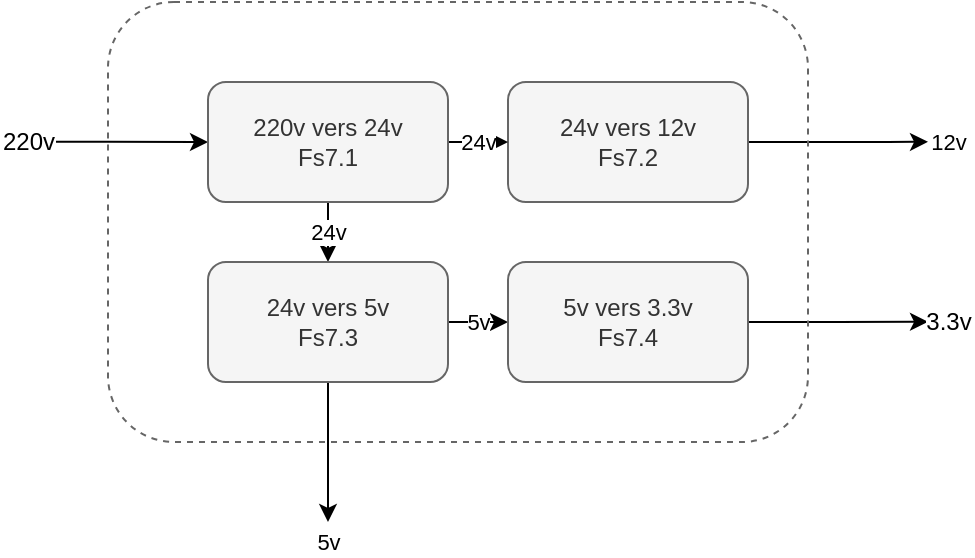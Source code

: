 <mxfile version="11.2.8" type="device" pages="1"><diagram id="i9cRlJANnoywv8lglU5n" name="Page-1"><mxGraphModel dx="768" dy="430" grid="1" gridSize="10" guides="1" tooltips="1" connect="1" arrows="1" fold="1" page="1" pageScale="1" pageWidth="827" pageHeight="1169" math="0" shadow="0"><root><mxCell id="0"/><mxCell id="1" parent="0"/><mxCell id="etxHTlcXfWxC-L_6-cDx-12" value="12v" style="edgeStyle=orthogonalEdgeStyle;rounded=0;orthogonalLoop=1;jettySize=auto;html=1;exitX=1;exitY=0.5;exitDx=0;exitDy=0;" edge="1" parent="1" source="etxHTlcXfWxC-L_6-cDx-1"><mxGeometry x="1" y="10" relative="1" as="geometry"><mxPoint x="540" y="339.905" as="targetPoint"/><Array as="points"><mxPoint x="520" y="340"/><mxPoint x="520" y="340"/></Array><mxPoint x="10" y="10" as="offset"/></mxGeometry></mxCell><mxCell id="etxHTlcXfWxC-L_6-cDx-1" value="24v vers 12v&lt;br&gt;Fs7.2" style="rounded=1;whiteSpace=wrap;html=1;fillColor=#f5f5f5;strokeColor=#666666;fontColor=#333333;" vertex="1" parent="1"><mxGeometry x="330" y="310" width="120" height="60" as="geometry"/></mxCell><mxCell id="etxHTlcXfWxC-L_6-cDx-5" value="24v" style="edgeStyle=orthogonalEdgeStyle;rounded=0;orthogonalLoop=1;jettySize=auto;html=1;exitX=1;exitY=0.5;exitDx=0;exitDy=0;entryX=0;entryY=0.5;entryDx=0;entryDy=0;" edge="1" parent="1" source="etxHTlcXfWxC-L_6-cDx-2" target="etxHTlcXfWxC-L_6-cDx-1"><mxGeometry relative="1" as="geometry"/></mxCell><mxCell id="etxHTlcXfWxC-L_6-cDx-9" value="24v" style="edgeStyle=orthogonalEdgeStyle;rounded=0;orthogonalLoop=1;jettySize=auto;html=1;exitX=0.5;exitY=1;exitDx=0;exitDy=0;entryX=0.5;entryY=0;entryDx=0;entryDy=0;" edge="1" parent="1" source="etxHTlcXfWxC-L_6-cDx-2" target="etxHTlcXfWxC-L_6-cDx-3"><mxGeometry relative="1" as="geometry"/></mxCell><mxCell id="etxHTlcXfWxC-L_6-cDx-10" style="edgeStyle=orthogonalEdgeStyle;rounded=0;orthogonalLoop=1;jettySize=auto;html=1;exitX=0;exitY=0.5;exitDx=0;exitDy=0;entryX=0;entryY=0.5;entryDx=0;entryDy=0;" edge="1" parent="1" target="etxHTlcXfWxC-L_6-cDx-2"><mxGeometry relative="1" as="geometry"><mxPoint x="100" y="339.905" as="sourcePoint"/><Array as="points"><mxPoint x="130" y="340"/><mxPoint x="130" y="340"/></Array></mxGeometry></mxCell><mxCell id="etxHTlcXfWxC-L_6-cDx-15" value="220v" style="text;html=1;resizable=0;points=[];align=center;verticalAlign=middle;labelBackgroundColor=#ffffff;" vertex="1" connectable="0" parent="etxHTlcXfWxC-L_6-cDx-10"><mxGeometry x="0.809" relative="1" as="geometry"><mxPoint x="-82.5" as="offset"/></mxGeometry></mxCell><mxCell id="etxHTlcXfWxC-L_6-cDx-2" value="220v vers 24v&lt;br&gt;Fs7.1" style="rounded=1;whiteSpace=wrap;html=1;fillColor=#f5f5f5;strokeColor=#666666;fontColor=#333333;" vertex="1" parent="1"><mxGeometry x="180" y="310" width="120" height="60" as="geometry"/></mxCell><mxCell id="etxHTlcXfWxC-L_6-cDx-8" value="5v" style="edgeStyle=orthogonalEdgeStyle;rounded=0;orthogonalLoop=1;jettySize=auto;html=1;exitX=1;exitY=0.5;exitDx=0;exitDy=0;entryX=0;entryY=0.5;entryDx=0;entryDy=0;" edge="1" parent="1" source="etxHTlcXfWxC-L_6-cDx-3" target="etxHTlcXfWxC-L_6-cDx-4"><mxGeometry relative="1" as="geometry"/></mxCell><mxCell id="etxHTlcXfWxC-L_6-cDx-13" value="5v" style="edgeStyle=orthogonalEdgeStyle;rounded=0;orthogonalLoop=1;jettySize=auto;html=1;exitX=0.5;exitY=1;exitDx=0;exitDy=0;" edge="1" parent="1" source="etxHTlcXfWxC-L_6-cDx-3"><mxGeometry x="1" y="10" relative="1" as="geometry"><mxPoint x="240" y="530" as="targetPoint"/><mxPoint x="-10" y="10" as="offset"/></mxGeometry></mxCell><mxCell id="etxHTlcXfWxC-L_6-cDx-3" value="24v vers 5v&lt;br&gt;Fs7.3" style="rounded=1;whiteSpace=wrap;html=1;fillColor=#f5f5f5;strokeColor=#666666;fontColor=#333333;" vertex="1" parent="1"><mxGeometry x="180" y="400" width="120" height="60" as="geometry"/></mxCell><mxCell id="etxHTlcXfWxC-L_6-cDx-11" style="edgeStyle=orthogonalEdgeStyle;rounded=0;orthogonalLoop=1;jettySize=auto;html=1;exitX=1;exitY=0.5;exitDx=0;exitDy=0;" edge="1" parent="1" source="etxHTlcXfWxC-L_6-cDx-4"><mxGeometry relative="1" as="geometry"><mxPoint x="540" y="429.905" as="targetPoint"/></mxGeometry></mxCell><mxCell id="etxHTlcXfWxC-L_6-cDx-14" value="3.3v" style="text;html=1;resizable=0;points=[];align=center;verticalAlign=middle;labelBackgroundColor=#ffffff;" vertex="1" connectable="0" parent="etxHTlcXfWxC-L_6-cDx-11"><mxGeometry x="-0.266" y="-1" relative="1" as="geometry"><mxPoint x="67" y="-1" as="offset"/></mxGeometry></mxCell><mxCell id="etxHTlcXfWxC-L_6-cDx-4" value="5v vers 3.3v&lt;br&gt;Fs7.4" style="rounded=1;whiteSpace=wrap;html=1;fillColor=#f5f5f5;strokeColor=#666666;fontColor=#333333;" vertex="1" parent="1"><mxGeometry x="330" y="400" width="120" height="60" as="geometry"/></mxCell><mxCell id="etxHTlcXfWxC-L_6-cDx-16" value="" style="rounded=1;whiteSpace=wrap;html=1;dashed=1;fillColor=none;strokeColor=#666666;fontColor=#333333;" vertex="1" parent="1"><mxGeometry x="130" y="270" width="350" height="220" as="geometry"/></mxCell></root></mxGraphModel></diagram></mxfile>